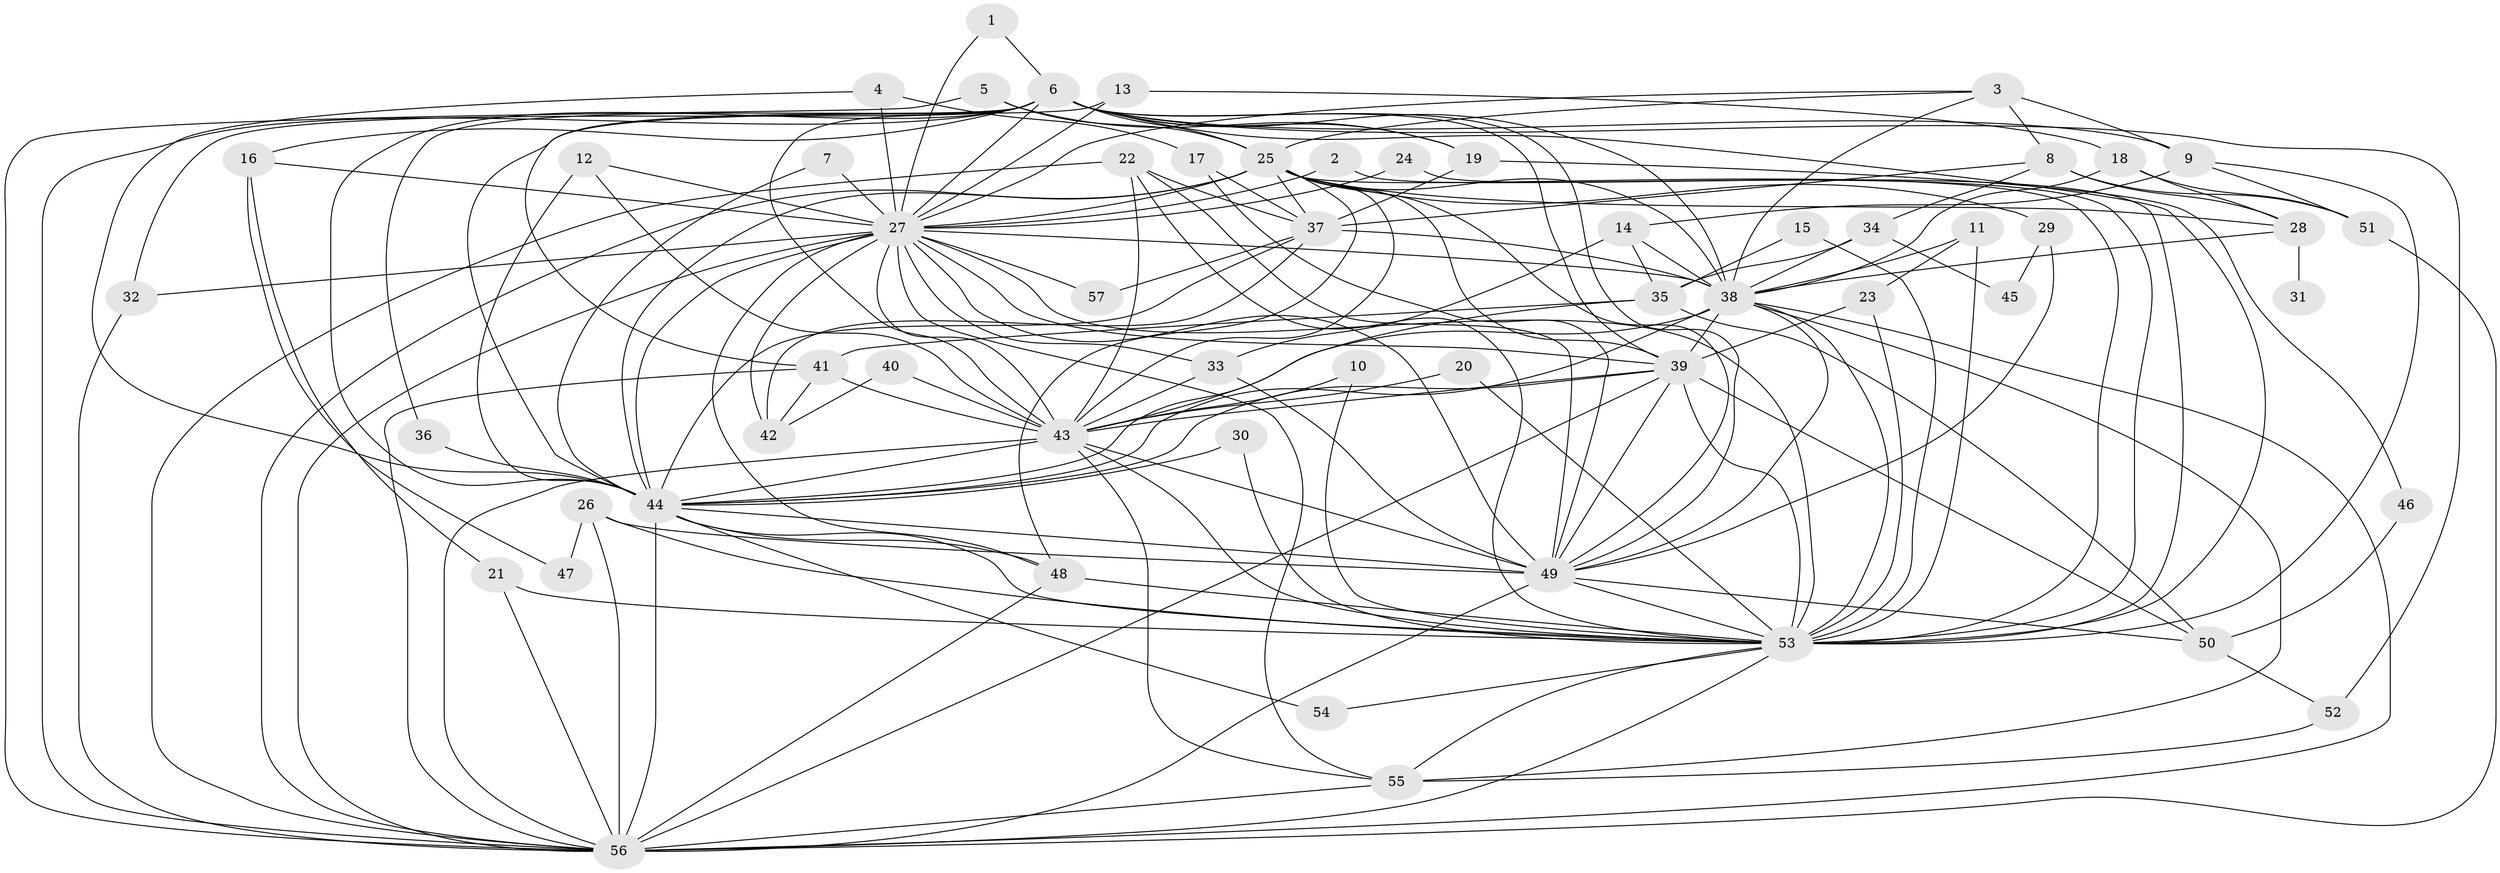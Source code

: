 // original degree distribution, {18: 0.008771929824561403, 19: 0.008771929824561403, 21: 0.008771929824561403, 13: 0.008771929824561403, 28: 0.008771929824561403, 23: 0.017543859649122806, 24: 0.008771929824561403, 20: 0.008771929824561403, 31: 0.008771929824561403, 2: 0.5614035087719298, 6: 0.008771929824561403, 5: 0.07017543859649122, 9: 0.008771929824561403, 3: 0.17543859649122806, 7: 0.008771929824561403, 4: 0.07894736842105263}
// Generated by graph-tools (version 1.1) at 2025/01/03/09/25 03:01:29]
// undirected, 57 vertices, 169 edges
graph export_dot {
graph [start="1"]
  node [color=gray90,style=filled];
  1;
  2;
  3;
  4;
  5;
  6;
  7;
  8;
  9;
  10;
  11;
  12;
  13;
  14;
  15;
  16;
  17;
  18;
  19;
  20;
  21;
  22;
  23;
  24;
  25;
  26;
  27;
  28;
  29;
  30;
  31;
  32;
  33;
  34;
  35;
  36;
  37;
  38;
  39;
  40;
  41;
  42;
  43;
  44;
  45;
  46;
  47;
  48;
  49;
  50;
  51;
  52;
  53;
  54;
  55;
  56;
  57;
  1 -- 6 [weight=1.0];
  1 -- 27 [weight=1.0];
  2 -- 27 [weight=1.0];
  2 -- 53 [weight=1.0];
  3 -- 8 [weight=1.0];
  3 -- 9 [weight=1.0];
  3 -- 25 [weight=1.0];
  3 -- 27 [weight=1.0];
  3 -- 38 [weight=1.0];
  4 -- 17 [weight=1.0];
  4 -- 27 [weight=1.0];
  4 -- 44 [weight=1.0];
  5 -- 19 [weight=1.0];
  5 -- 25 [weight=1.0];
  5 -- 56 [weight=1.0];
  6 -- 9 [weight=1.0];
  6 -- 16 [weight=2.0];
  6 -- 19 [weight=1.0];
  6 -- 25 [weight=1.0];
  6 -- 27 [weight=1.0];
  6 -- 32 [weight=1.0];
  6 -- 36 [weight=1.0];
  6 -- 38 [weight=2.0];
  6 -- 39 [weight=2.0];
  6 -- 41 [weight=1.0];
  6 -- 43 [weight=1.0];
  6 -- 44 [weight=2.0];
  6 -- 49 [weight=1.0];
  6 -- 52 [weight=1.0];
  6 -- 53 [weight=2.0];
  6 -- 56 [weight=2.0];
  7 -- 27 [weight=1.0];
  7 -- 44 [weight=1.0];
  8 -- 28 [weight=1.0];
  8 -- 34 [weight=1.0];
  8 -- 37 [weight=1.0];
  8 -- 51 [weight=1.0];
  9 -- 14 [weight=1.0];
  9 -- 51 [weight=1.0];
  9 -- 53 [weight=1.0];
  10 -- 43 [weight=1.0];
  10 -- 53 [weight=1.0];
  11 -- 23 [weight=1.0];
  11 -- 38 [weight=1.0];
  11 -- 53 [weight=1.0];
  12 -- 27 [weight=1.0];
  12 -- 43 [weight=1.0];
  12 -- 44 [weight=1.0];
  13 -- 18 [weight=1.0];
  13 -- 27 [weight=1.0];
  13 -- 44 [weight=1.0];
  14 -- 33 [weight=1.0];
  14 -- 35 [weight=1.0];
  14 -- 38 [weight=1.0];
  15 -- 35 [weight=1.0];
  15 -- 53 [weight=2.0];
  16 -- 21 [weight=1.0];
  16 -- 27 [weight=1.0];
  16 -- 47 [weight=2.0];
  17 -- 37 [weight=1.0];
  17 -- 49 [weight=1.0];
  18 -- 28 [weight=1.0];
  18 -- 38 [weight=1.0];
  18 -- 51 [weight=1.0];
  19 -- 37 [weight=1.0];
  19 -- 46 [weight=1.0];
  20 -- 43 [weight=1.0];
  20 -- 53 [weight=1.0];
  21 -- 53 [weight=1.0];
  21 -- 56 [weight=1.0];
  22 -- 37 [weight=1.0];
  22 -- 43 [weight=1.0];
  22 -- 49 [weight=1.0];
  22 -- 53 [weight=1.0];
  22 -- 56 [weight=1.0];
  23 -- 39 [weight=1.0];
  23 -- 53 [weight=1.0];
  24 -- 27 [weight=1.0];
  24 -- 53 [weight=1.0];
  25 -- 27 [weight=1.0];
  25 -- 28 [weight=1.0];
  25 -- 29 [weight=1.0];
  25 -- 37 [weight=1.0];
  25 -- 38 [weight=2.0];
  25 -- 39 [weight=1.0];
  25 -- 43 [weight=2.0];
  25 -- 44 [weight=1.0];
  25 -- 48 [weight=1.0];
  25 -- 49 [weight=1.0];
  25 -- 53 [weight=2.0];
  25 -- 56 [weight=1.0];
  26 -- 47 [weight=1.0];
  26 -- 49 [weight=1.0];
  26 -- 53 [weight=1.0];
  26 -- 56 [weight=1.0];
  27 -- 32 [weight=1.0];
  27 -- 33 [weight=1.0];
  27 -- 38 [weight=2.0];
  27 -- 39 [weight=2.0];
  27 -- 42 [weight=2.0];
  27 -- 43 [weight=2.0];
  27 -- 44 [weight=3.0];
  27 -- 48 [weight=1.0];
  27 -- 49 [weight=1.0];
  27 -- 53 [weight=1.0];
  27 -- 55 [weight=1.0];
  27 -- 56 [weight=2.0];
  27 -- 57 [weight=1.0];
  28 -- 31 [weight=1.0];
  28 -- 38 [weight=1.0];
  29 -- 45 [weight=1.0];
  29 -- 49 [weight=2.0];
  30 -- 44 [weight=1.0];
  30 -- 53 [weight=1.0];
  32 -- 56 [weight=1.0];
  33 -- 43 [weight=1.0];
  33 -- 49 [weight=1.0];
  34 -- 35 [weight=1.0];
  34 -- 38 [weight=1.0];
  34 -- 45 [weight=1.0];
  35 -- 41 [weight=1.0];
  35 -- 44 [weight=1.0];
  35 -- 50 [weight=1.0];
  36 -- 44 [weight=1.0];
  37 -- 38 [weight=1.0];
  37 -- 42 [weight=1.0];
  37 -- 44 [weight=1.0];
  37 -- 57 [weight=1.0];
  38 -- 39 [weight=1.0];
  38 -- 43 [weight=1.0];
  38 -- 44 [weight=1.0];
  38 -- 49 [weight=1.0];
  38 -- 53 [weight=1.0];
  38 -- 55 [weight=1.0];
  38 -- 56 [weight=2.0];
  39 -- 43 [weight=1.0];
  39 -- 44 [weight=1.0];
  39 -- 49 [weight=2.0];
  39 -- 50 [weight=1.0];
  39 -- 53 [weight=1.0];
  39 -- 56 [weight=1.0];
  40 -- 42 [weight=1.0];
  40 -- 43 [weight=1.0];
  41 -- 42 [weight=1.0];
  41 -- 43 [weight=1.0];
  41 -- 56 [weight=1.0];
  43 -- 44 [weight=1.0];
  43 -- 49 [weight=2.0];
  43 -- 53 [weight=1.0];
  43 -- 55 [weight=1.0];
  43 -- 56 [weight=1.0];
  44 -- 48 [weight=1.0];
  44 -- 49 [weight=1.0];
  44 -- 53 [weight=2.0];
  44 -- 54 [weight=1.0];
  44 -- 56 [weight=2.0];
  46 -- 50 [weight=1.0];
  48 -- 53 [weight=1.0];
  48 -- 56 [weight=1.0];
  49 -- 50 [weight=1.0];
  49 -- 53 [weight=1.0];
  49 -- 56 [weight=2.0];
  50 -- 52 [weight=1.0];
  51 -- 56 [weight=1.0];
  52 -- 55 [weight=1.0];
  53 -- 54 [weight=1.0];
  53 -- 55 [weight=1.0];
  53 -- 56 [weight=1.0];
  55 -- 56 [weight=1.0];
}
